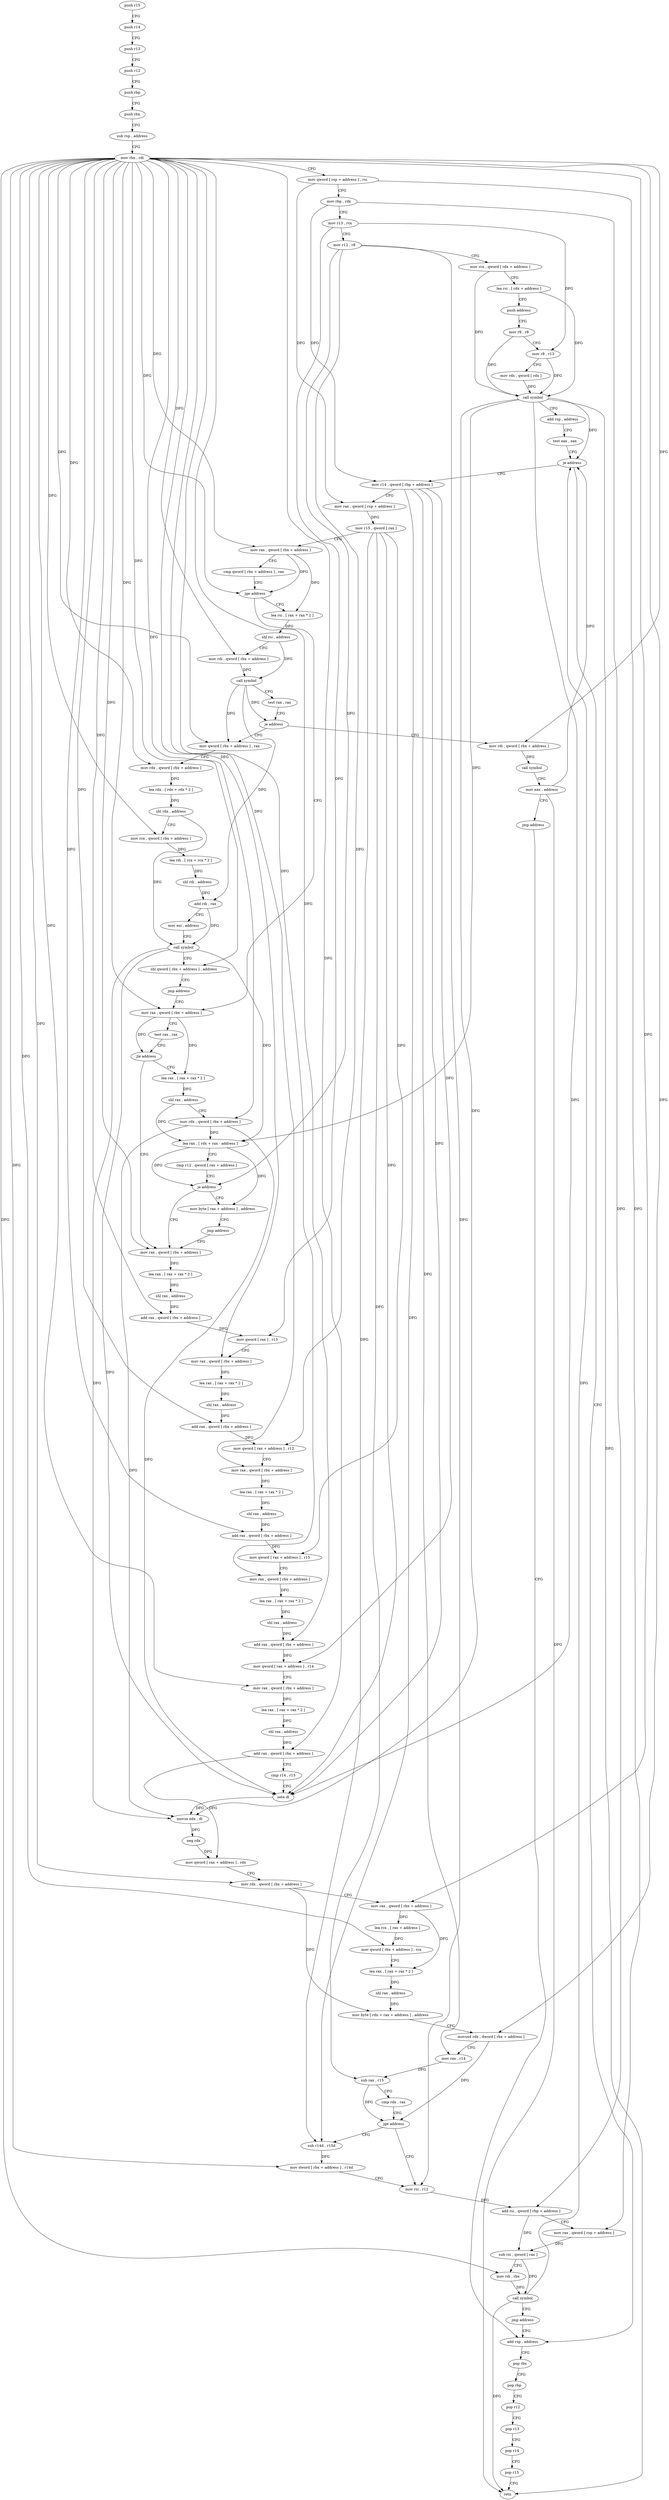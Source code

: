 digraph "func" {
"4347926" [label = "push r15" ]
"4347928" [label = "push r14" ]
"4347930" [label = "push r13" ]
"4347932" [label = "push r12" ]
"4347934" [label = "push rbp" ]
"4347935" [label = "push rbx" ]
"4347936" [label = "sub rsp , address" ]
"4347940" [label = "mov rbx , rdi" ]
"4347943" [label = "mov qword [ rsp + address ] , rsi" ]
"4347948" [label = "mov rbp , rdx" ]
"4347951" [label = "mov r13 , rcx" ]
"4347954" [label = "mov r12 , r8" ]
"4347957" [label = "mov rcx , qword [ rdx + address ]" ]
"4347961" [label = "lea rsi , [ rdx + address ]" ]
"4347965" [label = "push address" ]
"4347967" [label = "mov r9 , r8" ]
"4347970" [label = "mov r8 , r13" ]
"4347973" [label = "mov rdx , qword [ rdx ]" ]
"4347976" [label = "call symbol" ]
"4347981" [label = "add rsp , address" ]
"4347985" [label = "test eax , eax" ]
"4347987" [label = "je address" ]
"4348004" [label = "mov r14 , qword [ rbp + address ]" ]
"4347989" [label = "add rsp , address" ]
"4348008" [label = "mov rax , qword [ rsp + address ]" ]
"4348013" [label = "mov r15 , qword [ rax ]" ]
"4348016" [label = "mov rax , qword [ rbx + address ]" ]
"4348023" [label = "cmp qword [ rbx + address ] , rax" ]
"4348030" [label = "jge address" ]
"4348313" [label = "lea rsi , [ rax + rax * 2 ]" ]
"4348036" [label = "mov rax , qword [ rbx + address ]" ]
"4347993" [label = "pop rbx" ]
"4347994" [label = "pop rbp" ]
"4347995" [label = "pop r12" ]
"4347997" [label = "pop r13" ]
"4347999" [label = "pop r14" ]
"4348001" [label = "pop r15" ]
"4348003" [label = "retn" ]
"4348317" [label = "shl rsi , address" ]
"4348321" [label = "mov rdi , qword [ rbx + address ]" ]
"4348328" [label = "call symbol" ]
"4348333" [label = "test rax , rax" ]
"4348336" [label = "je address" ]
"4348400" [label = "mov rdi , qword [ rbx + address ]" ]
"4348338" [label = "mov qword [ rbx + address ] , rax" ]
"4348043" [label = "test rax , rax" ]
"4348046" [label = "jle address" ]
"4348078" [label = "mov rax , qword [ rbx + address ]" ]
"4348048" [label = "lea rax , [ rax + rax * 2 ]" ]
"4348407" [label = "call symbol" ]
"4348412" [label = "mov eax , address" ]
"4348417" [label = "jmp address" ]
"4348345" [label = "mov rdx , qword [ rbx + address ]" ]
"4348352" [label = "lea rdx , [ rdx + rdx * 2 ]" ]
"4348356" [label = "shl rdx , address" ]
"4348360" [label = "mov rcx , qword [ rbx + address ]" ]
"4348367" [label = "lea rdi , [ rcx + rcx * 2 ]" ]
"4348371" [label = "shl rdi , address" ]
"4348375" [label = "add rdi , rax" ]
"4348378" [label = "mov esi , address" ]
"4348383" [label = "call symbol" ]
"4348388" [label = "shl qword [ rbx + address ] , address" ]
"4348395" [label = "jmp address" ]
"4348085" [label = "lea rax , [ rax + rax * 2 ]" ]
"4348089" [label = "shl rax , address" ]
"4348093" [label = "add rax , qword [ rbx + address ]" ]
"4348100" [label = "mov qword [ rax ] , r13" ]
"4348103" [label = "mov rax , qword [ rbx + address ]" ]
"4348110" [label = "lea rax , [ rax + rax * 2 ]" ]
"4348114" [label = "shl rax , address" ]
"4348118" [label = "add rax , qword [ rbx + address ]" ]
"4348125" [label = "mov qword [ rax + address ] , r12" ]
"4348129" [label = "mov rax , qword [ rbx + address ]" ]
"4348136" [label = "lea rax , [ rax + rax * 2 ]" ]
"4348140" [label = "shl rax , address" ]
"4348144" [label = "add rax , qword [ rbx + address ]" ]
"4348151" [label = "mov qword [ rax + address ] , r15" ]
"4348155" [label = "mov rax , qword [ rbx + address ]" ]
"4348162" [label = "lea rax , [ rax + rax * 2 ]" ]
"4348166" [label = "shl rax , address" ]
"4348170" [label = "add rax , qword [ rbx + address ]" ]
"4348177" [label = "mov qword [ rax + address ] , r14" ]
"4348181" [label = "mov rax , qword [ rbx + address ]" ]
"4348188" [label = "lea rax , [ rax + rax * 2 ]" ]
"4348192" [label = "shl rax , address" ]
"4348196" [label = "add rax , qword [ rbx + address ]" ]
"4348203" [label = "cmp r14 , r15" ]
"4348206" [label = "sete dl" ]
"4348209" [label = "movzx edx , dl" ]
"4348212" [label = "neg rdx" ]
"4348215" [label = "mov qword [ rax + address ] , rdx" ]
"4348219" [label = "mov rdx , qword [ rbx + address ]" ]
"4348226" [label = "mov rax , qword [ rbx + address ]" ]
"4348233" [label = "lea rcx , [ rax + address ]" ]
"4348237" [label = "mov qword [ rbx + address ] , rcx" ]
"4348244" [label = "lea rax , [ rax + rax * 2 ]" ]
"4348248" [label = "shl rax , address" ]
"4348252" [label = "mov byte [ rdx + rax + address ] , address" ]
"4348257" [label = "movsxd rdx , dword [ rbx + address ]" ]
"4348264" [label = "mov rax , r14" ]
"4348267" [label = "sub rax , r15" ]
"4348270" [label = "cmp rdx , rax" ]
"4348273" [label = "jge address" ]
"4348285" [label = "mov rsi , r12" ]
"4348275" [label = "sub r14d , r15d" ]
"4348052" [label = "shl rax , address" ]
"4348056" [label = "mov rdx , qword [ rbx + address ]" ]
"4348063" [label = "lea rax , [ rdx + rax - address ]" ]
"4348068" [label = "cmp r12 , qword [ rax + address ]" ]
"4348072" [label = "je address" ]
"4348422" [label = "mov byte [ rax + address ] , address" ]
"4348288" [label = "add rsi , qword [ rbp + address ]" ]
"4348292" [label = "mov rax , qword [ rsp + address ]" ]
"4348297" [label = "sub rsi , qword [ rax ]" ]
"4348300" [label = "mov rdi , rbx" ]
"4348303" [label = "call symbol" ]
"4348308" [label = "jmp address" ]
"4348278" [label = "mov dword [ rbx + address ] , r14d" ]
"4348426" [label = "jmp address" ]
"4347926" -> "4347928" [ label = "CFG" ]
"4347928" -> "4347930" [ label = "CFG" ]
"4347930" -> "4347932" [ label = "CFG" ]
"4347932" -> "4347934" [ label = "CFG" ]
"4347934" -> "4347935" [ label = "CFG" ]
"4347935" -> "4347936" [ label = "CFG" ]
"4347936" -> "4347940" [ label = "CFG" ]
"4347940" -> "4347943" [ label = "CFG" ]
"4347940" -> "4348016" [ label = "DFG" ]
"4347940" -> "4348030" [ label = "DFG" ]
"4347940" -> "4348321" [ label = "DFG" ]
"4347940" -> "4348036" [ label = "DFG" ]
"4347940" -> "4348400" [ label = "DFG" ]
"4347940" -> "4348338" [ label = "DFG" ]
"4347940" -> "4348345" [ label = "DFG" ]
"4347940" -> "4348360" [ label = "DFG" ]
"4347940" -> "4348388" [ label = "DFG" ]
"4347940" -> "4348078" [ label = "DFG" ]
"4347940" -> "4348093" [ label = "DFG" ]
"4347940" -> "4348103" [ label = "DFG" ]
"4347940" -> "4348118" [ label = "DFG" ]
"4347940" -> "4348129" [ label = "DFG" ]
"4347940" -> "4348144" [ label = "DFG" ]
"4347940" -> "4348155" [ label = "DFG" ]
"4347940" -> "4348170" [ label = "DFG" ]
"4347940" -> "4348181" [ label = "DFG" ]
"4347940" -> "4348196" [ label = "DFG" ]
"4347940" -> "4348219" [ label = "DFG" ]
"4347940" -> "4348226" [ label = "DFG" ]
"4347940" -> "4348237" [ label = "DFG" ]
"4347940" -> "4348257" [ label = "DFG" ]
"4347940" -> "4348056" [ label = "DFG" ]
"4347940" -> "4348300" [ label = "DFG" ]
"4347940" -> "4348278" [ label = "DFG" ]
"4347943" -> "4347948" [ label = "CFG" ]
"4347943" -> "4348008" [ label = "DFG" ]
"4347943" -> "4348292" [ label = "DFG" ]
"4347948" -> "4347951" [ label = "CFG" ]
"4347948" -> "4348004" [ label = "DFG" ]
"4347948" -> "4348288" [ label = "DFG" ]
"4347951" -> "4347954" [ label = "CFG" ]
"4347951" -> "4347970" [ label = "DFG" ]
"4347951" -> "4348100" [ label = "DFG" ]
"4347954" -> "4347957" [ label = "CFG" ]
"4347954" -> "4348125" [ label = "DFG" ]
"4347954" -> "4348072" [ label = "DFG" ]
"4347954" -> "4348285" [ label = "DFG" ]
"4347957" -> "4347961" [ label = "CFG" ]
"4347957" -> "4347976" [ label = "DFG" ]
"4347961" -> "4347965" [ label = "CFG" ]
"4347961" -> "4347976" [ label = "DFG" ]
"4347965" -> "4347967" [ label = "CFG" ]
"4347967" -> "4347970" [ label = "CFG" ]
"4347967" -> "4347976" [ label = "DFG" ]
"4347970" -> "4347973" [ label = "CFG" ]
"4347970" -> "4347976" [ label = "DFG" ]
"4347973" -> "4347976" [ label = "DFG" ]
"4347976" -> "4347981" [ label = "CFG" ]
"4347976" -> "4347987" [ label = "DFG" ]
"4347976" -> "4348003" [ label = "DFG" ]
"4347976" -> "4348206" [ label = "DFG" ]
"4347976" -> "4348209" [ label = "DFG" ]
"4347976" -> "4348063" [ label = "DFG" ]
"4347981" -> "4347985" [ label = "CFG" ]
"4347985" -> "4347987" [ label = "CFG" ]
"4347987" -> "4348004" [ label = "CFG" ]
"4347987" -> "4347989" [ label = "CFG" ]
"4348004" -> "4348008" [ label = "CFG" ]
"4348004" -> "4348177" [ label = "DFG" ]
"4348004" -> "4348206" [ label = "DFG" ]
"4348004" -> "4348264" [ label = "DFG" ]
"4348004" -> "4348275" [ label = "DFG" ]
"4347989" -> "4347993" [ label = "CFG" ]
"4348008" -> "4348013" [ label = "DFG" ]
"4348013" -> "4348016" [ label = "CFG" ]
"4348013" -> "4348151" [ label = "DFG" ]
"4348013" -> "4348206" [ label = "DFG" ]
"4348013" -> "4348267" [ label = "DFG" ]
"4348013" -> "4348275" [ label = "DFG" ]
"4348016" -> "4348023" [ label = "CFG" ]
"4348016" -> "4348030" [ label = "DFG" ]
"4348016" -> "4348313" [ label = "DFG" ]
"4348023" -> "4348030" [ label = "CFG" ]
"4348030" -> "4348313" [ label = "CFG" ]
"4348030" -> "4348036" [ label = "CFG" ]
"4348313" -> "4348317" [ label = "DFG" ]
"4348036" -> "4348043" [ label = "CFG" ]
"4348036" -> "4348046" [ label = "DFG" ]
"4348036" -> "4348048" [ label = "DFG" ]
"4347993" -> "4347994" [ label = "CFG" ]
"4347994" -> "4347995" [ label = "CFG" ]
"4347995" -> "4347997" [ label = "CFG" ]
"4347997" -> "4347999" [ label = "CFG" ]
"4347999" -> "4348001" [ label = "CFG" ]
"4348001" -> "4348003" [ label = "CFG" ]
"4348317" -> "4348321" [ label = "CFG" ]
"4348317" -> "4348328" [ label = "DFG" ]
"4348321" -> "4348328" [ label = "DFG" ]
"4348328" -> "4348333" [ label = "CFG" ]
"4348328" -> "4348336" [ label = "DFG" ]
"4348328" -> "4348338" [ label = "DFG" ]
"4348328" -> "4348375" [ label = "DFG" ]
"4348333" -> "4348336" [ label = "CFG" ]
"4348336" -> "4348400" [ label = "CFG" ]
"4348336" -> "4348338" [ label = "CFG" ]
"4348400" -> "4348407" [ label = "DFG" ]
"4348338" -> "4348345" [ label = "CFG" ]
"4348043" -> "4348046" [ label = "CFG" ]
"4348046" -> "4348078" [ label = "CFG" ]
"4348046" -> "4348048" [ label = "CFG" ]
"4348078" -> "4348085" [ label = "DFG" ]
"4348048" -> "4348052" [ label = "DFG" ]
"4348407" -> "4348412" [ label = "CFG" ]
"4348412" -> "4348417" [ label = "CFG" ]
"4348412" -> "4347987" [ label = "DFG" ]
"4348412" -> "4348003" [ label = "DFG" ]
"4348417" -> "4347989" [ label = "CFG" ]
"4348345" -> "4348352" [ label = "DFG" ]
"4348352" -> "4348356" [ label = "DFG" ]
"4348356" -> "4348360" [ label = "CFG" ]
"4348356" -> "4348383" [ label = "DFG" ]
"4348360" -> "4348367" [ label = "DFG" ]
"4348367" -> "4348371" [ label = "DFG" ]
"4348371" -> "4348375" [ label = "DFG" ]
"4348375" -> "4348378" [ label = "CFG" ]
"4348375" -> "4348383" [ label = "DFG" ]
"4348378" -> "4348383" [ label = "CFG" ]
"4348383" -> "4348388" [ label = "CFG" ]
"4348383" -> "4348206" [ label = "DFG" ]
"4348383" -> "4348209" [ label = "DFG" ]
"4348383" -> "4348063" [ label = "DFG" ]
"4348388" -> "4348395" [ label = "CFG" ]
"4348395" -> "4348036" [ label = "CFG" ]
"4348085" -> "4348089" [ label = "DFG" ]
"4348089" -> "4348093" [ label = "DFG" ]
"4348093" -> "4348100" [ label = "DFG" ]
"4348100" -> "4348103" [ label = "CFG" ]
"4348103" -> "4348110" [ label = "DFG" ]
"4348110" -> "4348114" [ label = "DFG" ]
"4348114" -> "4348118" [ label = "DFG" ]
"4348118" -> "4348125" [ label = "DFG" ]
"4348125" -> "4348129" [ label = "CFG" ]
"4348129" -> "4348136" [ label = "DFG" ]
"4348136" -> "4348140" [ label = "DFG" ]
"4348140" -> "4348144" [ label = "DFG" ]
"4348144" -> "4348151" [ label = "DFG" ]
"4348151" -> "4348155" [ label = "CFG" ]
"4348155" -> "4348162" [ label = "DFG" ]
"4348162" -> "4348166" [ label = "DFG" ]
"4348166" -> "4348170" [ label = "DFG" ]
"4348170" -> "4348177" [ label = "DFG" ]
"4348177" -> "4348181" [ label = "CFG" ]
"4348181" -> "4348188" [ label = "DFG" ]
"4348188" -> "4348192" [ label = "DFG" ]
"4348192" -> "4348196" [ label = "DFG" ]
"4348196" -> "4348203" [ label = "CFG" ]
"4348196" -> "4348215" [ label = "DFG" ]
"4348203" -> "4348206" [ label = "CFG" ]
"4348206" -> "4348209" [ label = "DFG" ]
"4348209" -> "4348212" [ label = "DFG" ]
"4348212" -> "4348215" [ label = "DFG" ]
"4348215" -> "4348219" [ label = "CFG" ]
"4348219" -> "4348226" [ label = "CFG" ]
"4348219" -> "4348252" [ label = "DFG" ]
"4348226" -> "4348233" [ label = "DFG" ]
"4348226" -> "4348244" [ label = "DFG" ]
"4348233" -> "4348237" [ label = "DFG" ]
"4348237" -> "4348244" [ label = "CFG" ]
"4348244" -> "4348248" [ label = "DFG" ]
"4348248" -> "4348252" [ label = "DFG" ]
"4348252" -> "4348257" [ label = "CFG" ]
"4348257" -> "4348264" [ label = "CFG" ]
"4348257" -> "4348273" [ label = "DFG" ]
"4348264" -> "4348267" [ label = "DFG" ]
"4348267" -> "4348270" [ label = "CFG" ]
"4348267" -> "4348273" [ label = "DFG" ]
"4348270" -> "4348273" [ label = "CFG" ]
"4348273" -> "4348285" [ label = "CFG" ]
"4348273" -> "4348275" [ label = "CFG" ]
"4348285" -> "4348288" [ label = "DFG" ]
"4348275" -> "4348278" [ label = "DFG" ]
"4348052" -> "4348056" [ label = "CFG" ]
"4348052" -> "4348063" [ label = "DFG" ]
"4348056" -> "4348063" [ label = "DFG" ]
"4348056" -> "4348209" [ label = "DFG" ]
"4348056" -> "4348206" [ label = "DFG" ]
"4348063" -> "4348068" [ label = "CFG" ]
"4348063" -> "4348072" [ label = "DFG" ]
"4348063" -> "4348422" [ label = "DFG" ]
"4348068" -> "4348072" [ label = "CFG" ]
"4348072" -> "4348422" [ label = "CFG" ]
"4348072" -> "4348078" [ label = "CFG" ]
"4348422" -> "4348426" [ label = "CFG" ]
"4348288" -> "4348292" [ label = "CFG" ]
"4348288" -> "4348297" [ label = "DFG" ]
"4348292" -> "4348297" [ label = "DFG" ]
"4348297" -> "4348300" [ label = "CFG" ]
"4348297" -> "4348303" [ label = "DFG" ]
"4348300" -> "4348303" [ label = "DFG" ]
"4348303" -> "4348308" [ label = "CFG" ]
"4348303" -> "4347987" [ label = "DFG" ]
"4348303" -> "4348003" [ label = "DFG" ]
"4348308" -> "4347989" [ label = "CFG" ]
"4348278" -> "4348285" [ label = "CFG" ]
"4348426" -> "4348078" [ label = "CFG" ]
}
